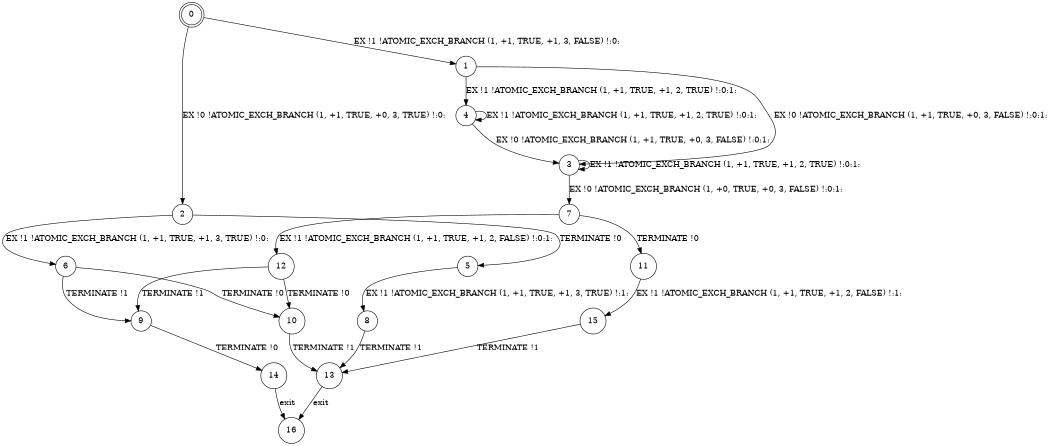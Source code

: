 digraph BCG {
size = "7, 10.5";
center = TRUE;
node [shape = circle];
0 [peripheries = 2];
0 -> 1 [label = "EX !1 !ATOMIC_EXCH_BRANCH (1, +1, TRUE, +1, 3, FALSE) !:0:"];
0 -> 2 [label = "EX !0 !ATOMIC_EXCH_BRANCH (1, +1, TRUE, +0, 3, TRUE) !:0:"];
1 -> 3 [label = "EX !0 !ATOMIC_EXCH_BRANCH (1, +1, TRUE, +0, 3, FALSE) !:0:1:"];
1 -> 4 [label = "EX !1 !ATOMIC_EXCH_BRANCH (1, +1, TRUE, +1, 2, TRUE) !:0:1:"];
2 -> 5 [label = "TERMINATE !0"];
2 -> 6 [label = "EX !1 !ATOMIC_EXCH_BRANCH (1, +1, TRUE, +1, 3, TRUE) !:0:"];
3 -> 3 [label = "EX !1 !ATOMIC_EXCH_BRANCH (1, +1, TRUE, +1, 2, TRUE) !:0:1:"];
3 -> 7 [label = "EX !0 !ATOMIC_EXCH_BRANCH (1, +0, TRUE, +0, 3, FALSE) !:0:1:"];
4 -> 3 [label = "EX !0 !ATOMIC_EXCH_BRANCH (1, +1, TRUE, +0, 3, FALSE) !:0:1:"];
4 -> 4 [label = "EX !1 !ATOMIC_EXCH_BRANCH (1, +1, TRUE, +1, 2, TRUE) !:0:1:"];
5 -> 8 [label = "EX !1 !ATOMIC_EXCH_BRANCH (1, +1, TRUE, +1, 3, TRUE) !:1:"];
6 -> 9 [label = "TERMINATE !1"];
6 -> 10 [label = "TERMINATE !0"];
7 -> 11 [label = "TERMINATE !0"];
7 -> 12 [label = "EX !1 !ATOMIC_EXCH_BRANCH (1, +1, TRUE, +1, 2, FALSE) !:0:1:"];
8 -> 13 [label = "TERMINATE !1"];
9 -> 14 [label = "TERMINATE !0"];
10 -> 13 [label = "TERMINATE !1"];
11 -> 15 [label = "EX !1 !ATOMIC_EXCH_BRANCH (1, +1, TRUE, +1, 2, FALSE) !:1:"];
12 -> 9 [label = "TERMINATE !1"];
12 -> 10 [label = "TERMINATE !0"];
13 -> 16 [label = "exit"];
14 -> 16 [label = "exit"];
15 -> 13 [label = "TERMINATE !1"];
}
